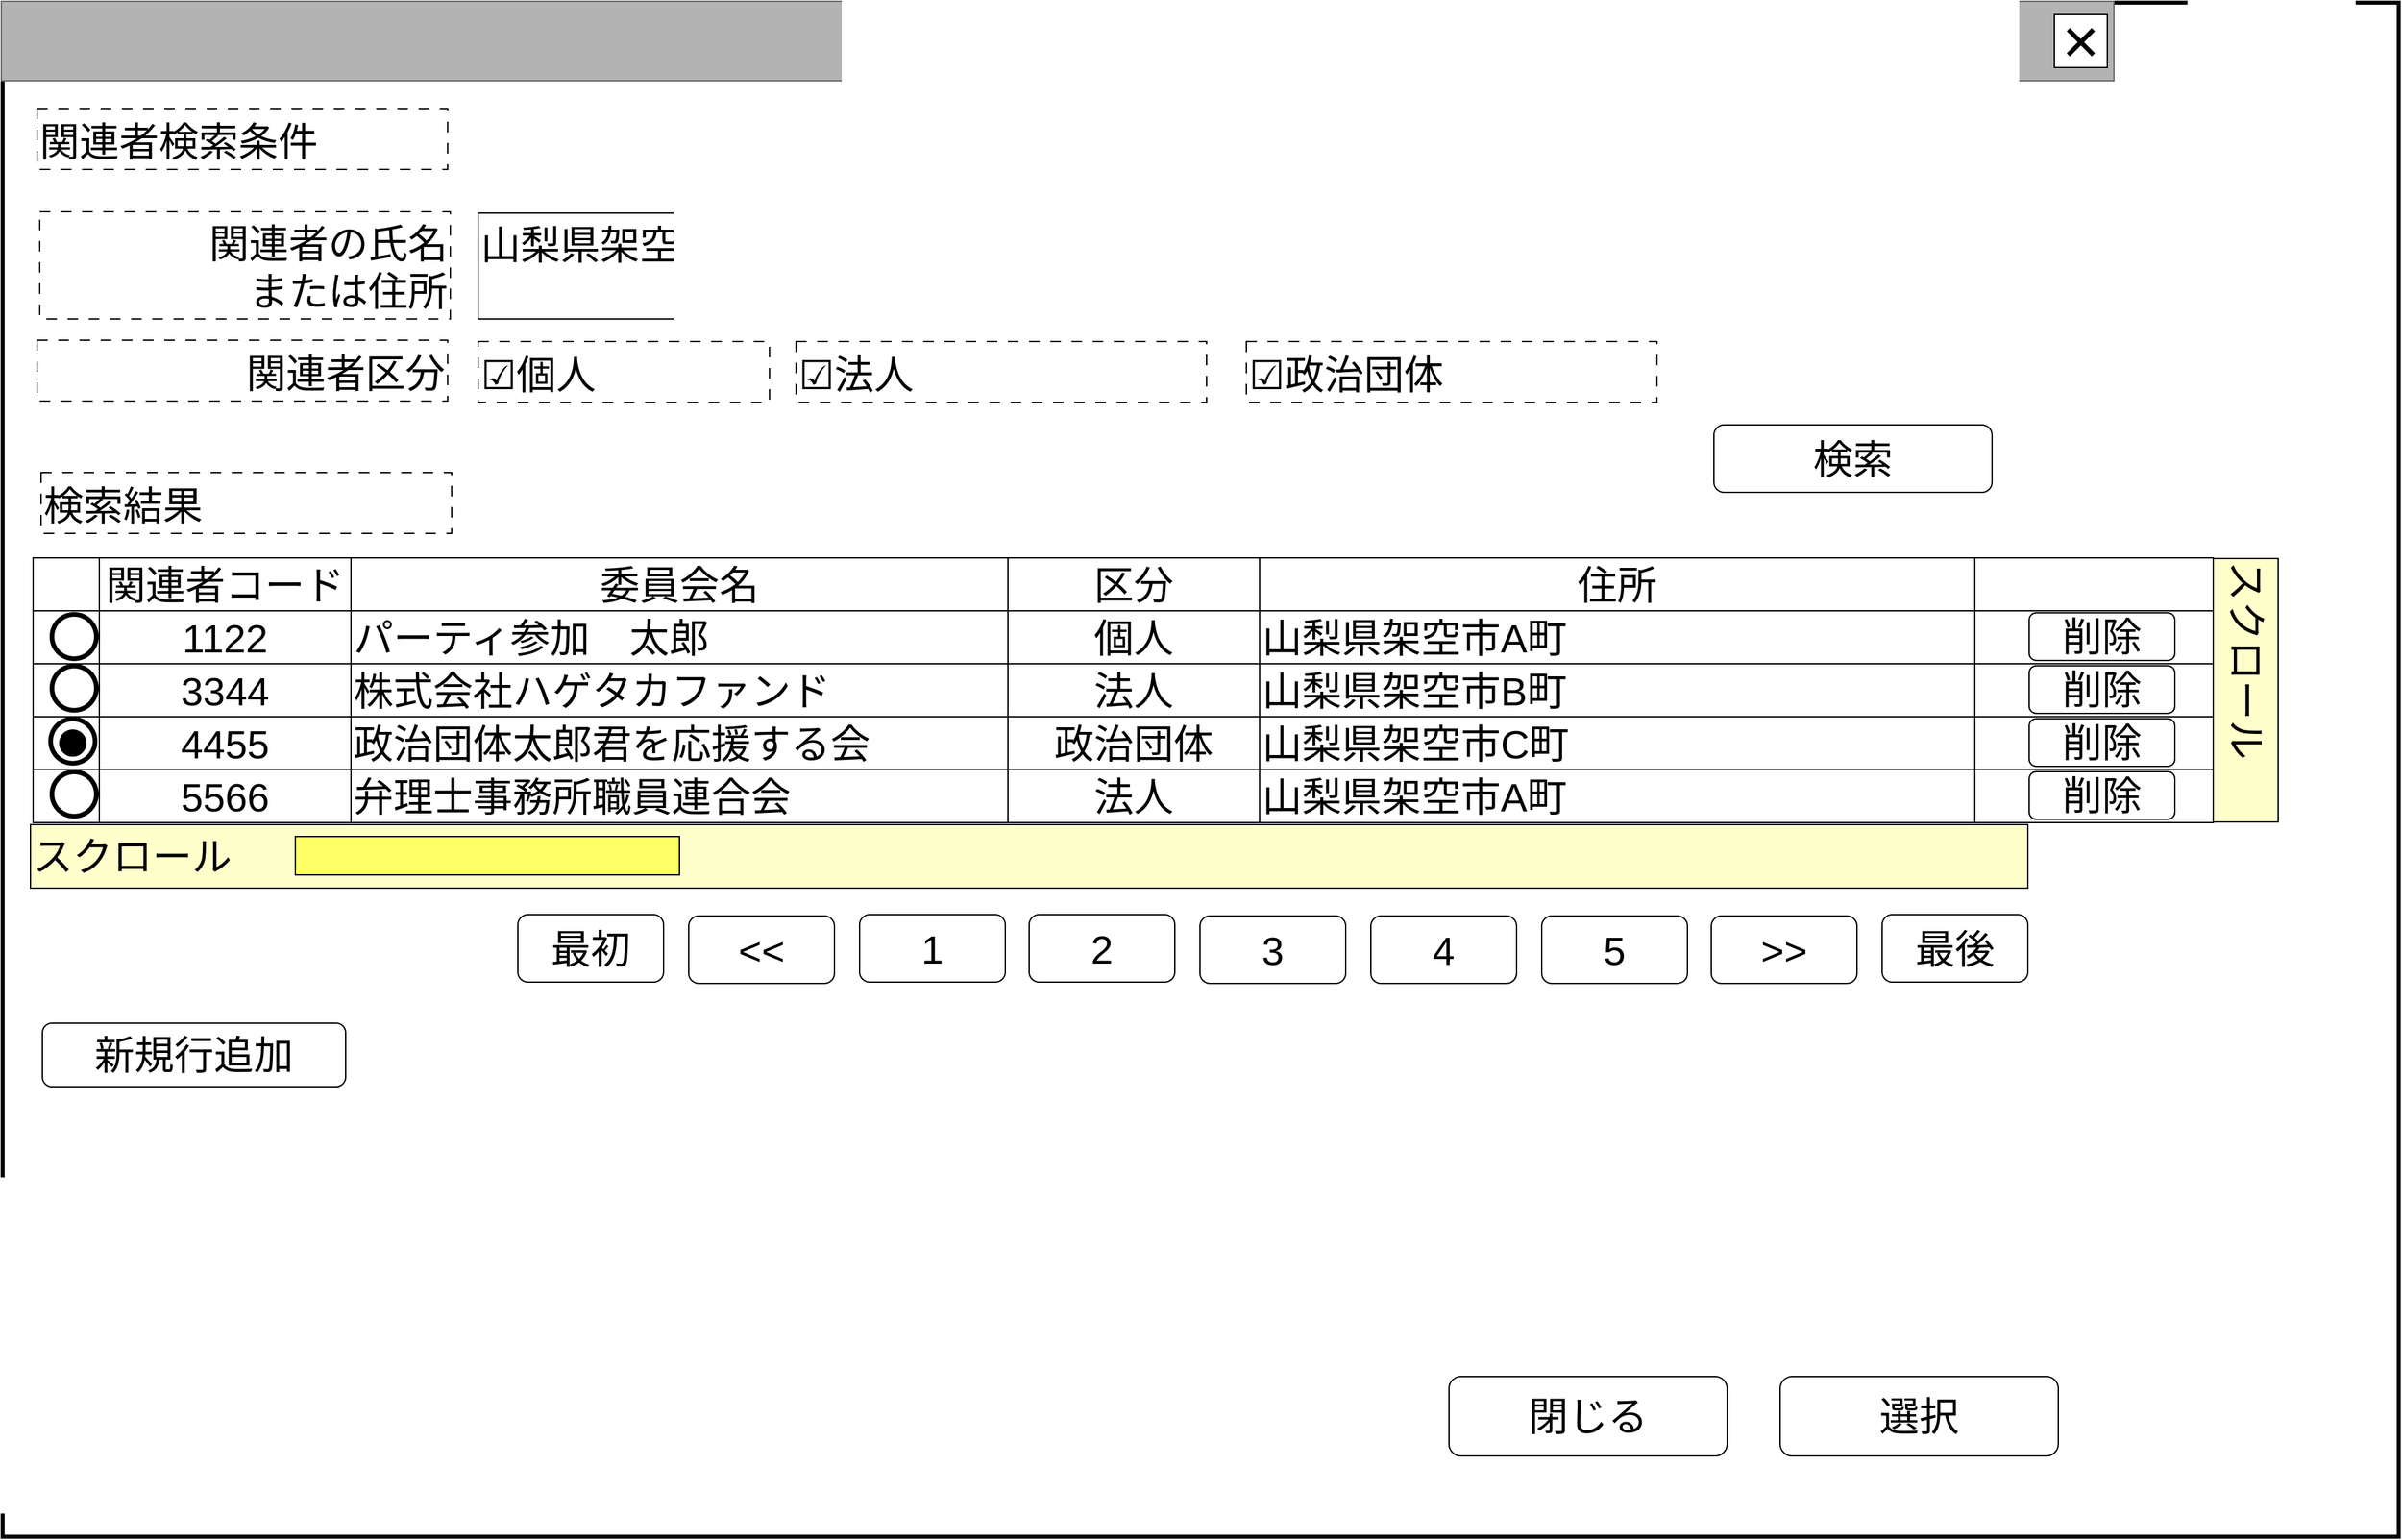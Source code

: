 <mxfile version="24.2.5" type="device">
  <diagram name="ページ1" id="LE8fIzdrHe0wcv1LTvfw">
    <mxGraphModel dx="2887" dy="1727" grid="1" gridSize="10" guides="1" tooltips="1" connect="1" arrows="1" fold="1" page="1" pageScale="1" pageWidth="1600" pageHeight="1200" math="0" shadow="0">
      <root>
        <mxCell id="0" />
        <mxCell id="cFaB45KztUIKXS-_cTrr-4" value="背景" style="locked=1;" parent="0" visible="0" />
        <mxCell id="cFaB45KztUIKXS-_cTrr-5" value="" style="rounded=0;whiteSpace=wrap;html=1;strokeWidth=3;" parent="cFaB45KztUIKXS-_cTrr-4" vertex="1">
          <mxGeometry x="1" y="1" width="1595" height="1180" as="geometry" />
        </mxCell>
        <mxCell id="cFaB45KztUIKXS-_cTrr-6" value="" style="rounded=0;whiteSpace=wrap;html=1;fillColor=#B3B3B3;fontColor=#333333;strokeColor=#666666;" parent="cFaB45KztUIKXS-_cTrr-4" vertex="1">
          <mxGeometry width="1595" height="60" as="geometry" />
        </mxCell>
        <mxCell id="cFaB45KztUIKXS-_cTrr-7" value="&lt;font style=&quot;font-size: 48px;&quot;&gt;×&lt;/font&gt;" style="rounded=0;whiteSpace=wrap;html=1;" parent="cFaB45KztUIKXS-_cTrr-4" vertex="1">
          <mxGeometry x="1550" y="10" width="40" height="40" as="geometry" />
        </mxCell>
        <mxCell id="cFaB45KztUIKXS-_cTrr-8" value="" style="rounded=0;whiteSpace=wrap;html=1;" parent="cFaB45KztUIKXS-_cTrr-4" vertex="1">
          <mxGeometry x="830" y="670" width="120" height="60" as="geometry" />
        </mxCell>
        <mxCell id="cFaB45KztUIKXS-_cTrr-9" value="ウインドウ" style="locked=1;" parent="0" />
        <mxCell id="cFaB45KztUIKXS-_cTrr-10" value="" style="rounded=0;whiteSpace=wrap;html=1;strokeWidth=3;" parent="cFaB45KztUIKXS-_cTrr-9" vertex="1">
          <mxGeometry x="1" y="1" width="1809" height="1159" as="geometry" />
        </mxCell>
        <mxCell id="cFaB45KztUIKXS-_cTrr-11" value="" style="rounded=0;whiteSpace=wrap;html=1;fillColor=#B3B3B3;fontColor=#333333;strokeColor=#666666;" parent="cFaB45KztUIKXS-_cTrr-9" vertex="1">
          <mxGeometry width="1595" height="60" as="geometry" />
        </mxCell>
        <mxCell id="cFaB45KztUIKXS-_cTrr-12" value="&lt;font style=&quot;font-size: 48px;&quot;&gt;×&lt;/font&gt;" style="rounded=0;whiteSpace=wrap;html=1;" parent="cFaB45KztUIKXS-_cTrr-9" vertex="1">
          <mxGeometry x="1550" y="10" width="40" height="40" as="geometry" />
        </mxCell>
        <mxCell id="cFaB45KztUIKXS-_cTrr-14" value="名称未設定レイヤ" style="" parent="0" />
        <mxCell id="kxWkAaZomFuKM2yIZcbC-109" value="&lt;font style=&quot;font-size: 30px;&quot;&gt;山梨県架空市&lt;/font&gt;&lt;span style=&quot;font-size: 30px;&quot;&gt;&lt;br&gt;&lt;/span&gt;" style="rounded=0;whiteSpace=wrap;html=1;align=left;verticalAlign=top;" parent="cFaB45KztUIKXS-_cTrr-14" vertex="1">
          <mxGeometry x="360" y="160" width="650" height="80" as="geometry" />
        </mxCell>
        <mxCell id="kxWkAaZomFuKM2yIZcbC-110" value="&lt;span style=&quot;font-size: 30px;&quot;&gt;検索結果&lt;/span&gt;" style="rounded=0;whiteSpace=wrap;html=1;align=left;dashed=1;dashPattern=8 8;verticalAlign=bottom;" parent="cFaB45KztUIKXS-_cTrr-14" vertex="1">
          <mxGeometry x="30" y="356" width="310" height="46" as="geometry" />
        </mxCell>
        <mxCell id="5l2hKBXCzOEWmYN1dR5e-3" value="&lt;span style=&quot;font-size: 30px;&quot;&gt;検索&lt;/span&gt;" style="rounded=1;whiteSpace=wrap;html=1;" parent="cFaB45KztUIKXS-_cTrr-14" vertex="1">
          <mxGeometry x="1293" y="320" width="210" height="51" as="geometry" />
        </mxCell>
        <mxCell id="cdmeLEnnqN9o7mxTk7t2-22" value="&lt;span style=&quot;font-size: 30px;&quot;&gt;関連者の氏名&lt;/span&gt;&lt;div&gt;&lt;span style=&quot;font-size: 30px;&quot;&gt;または住所&lt;/span&gt;&lt;/div&gt;" style="rounded=0;whiteSpace=wrap;html=1;align=right;dashed=1;dashPattern=8 8;verticalAlign=bottom;" parent="cFaB45KztUIKXS-_cTrr-14" vertex="1">
          <mxGeometry x="29" y="159" width="310" height="81" as="geometry" />
        </mxCell>
        <mxCell id="cdmeLEnnqN9o7mxTk7t2-26" value="&lt;span style=&quot;font-size: 30px;&quot;&gt;最初&lt;/span&gt;" style="rounded=1;whiteSpace=wrap;html=1;" parent="cFaB45KztUIKXS-_cTrr-14" vertex="1">
          <mxGeometry x="390" y="690" width="110" height="51" as="geometry" />
        </mxCell>
        <mxCell id="cdmeLEnnqN9o7mxTk7t2-27" value="&lt;span style=&quot;font-size: 30px;&quot;&gt;最後&lt;/span&gt;" style="rounded=1;whiteSpace=wrap;html=1;" parent="cFaB45KztUIKXS-_cTrr-14" vertex="1">
          <mxGeometry x="1420" y="690" width="110" height="51" as="geometry" />
        </mxCell>
        <mxCell id="cdmeLEnnqN9o7mxTk7t2-28" value="&lt;span style=&quot;font-size: 30px;&quot;&gt;1&lt;/span&gt;" style="rounded=1;whiteSpace=wrap;html=1;" parent="cFaB45KztUIKXS-_cTrr-14" vertex="1">
          <mxGeometry x="648" y="690" width="110" height="51" as="geometry" />
        </mxCell>
        <mxCell id="cdmeLEnnqN9o7mxTk7t2-29" value="&lt;span style=&quot;font-size: 30px;&quot;&gt;2&lt;/span&gt;" style="rounded=1;whiteSpace=wrap;html=1;" parent="cFaB45KztUIKXS-_cTrr-14" vertex="1">
          <mxGeometry x="776" y="690" width="110" height="51" as="geometry" />
        </mxCell>
        <mxCell id="cdmeLEnnqN9o7mxTk7t2-30" value="&lt;span style=&quot;font-size: 30px;&quot;&gt;3&lt;/span&gt;" style="rounded=1;whiteSpace=wrap;html=1;" parent="cFaB45KztUIKXS-_cTrr-14" vertex="1">
          <mxGeometry x="905" y="691" width="110" height="51" as="geometry" />
        </mxCell>
        <mxCell id="cdmeLEnnqN9o7mxTk7t2-31" value="&lt;span style=&quot;font-size: 30px;&quot;&gt;4&lt;/span&gt;" style="rounded=1;whiteSpace=wrap;html=1;" parent="cFaB45KztUIKXS-_cTrr-14" vertex="1">
          <mxGeometry x="1034" y="691" width="110" height="51" as="geometry" />
        </mxCell>
        <mxCell id="cdmeLEnnqN9o7mxTk7t2-32" value="&lt;span style=&quot;font-size: 30px;&quot;&gt;5&lt;/span&gt;" style="rounded=1;whiteSpace=wrap;html=1;" parent="cFaB45KztUIKXS-_cTrr-14" vertex="1">
          <mxGeometry x="1163" y="691" width="110" height="51" as="geometry" />
        </mxCell>
        <mxCell id="cdmeLEnnqN9o7mxTk7t2-35" value="&lt;span style=&quot;font-size: 30px;&quot;&gt;&amp;gt;&amp;gt;&lt;/span&gt;" style="rounded=1;whiteSpace=wrap;html=1;" parent="cFaB45KztUIKXS-_cTrr-14" vertex="1">
          <mxGeometry x="1291" y="691" width="110" height="51" as="geometry" />
        </mxCell>
        <mxCell id="cdmeLEnnqN9o7mxTk7t2-36" value="&lt;span style=&quot;font-size: 30px;&quot;&gt;&amp;lt;&amp;lt;&lt;/span&gt;" style="rounded=1;whiteSpace=wrap;html=1;" parent="cFaB45KztUIKXS-_cTrr-14" vertex="1">
          <mxGeometry x="519" y="691" width="110" height="51" as="geometry" />
        </mxCell>
        <mxCell id="cdmeLEnnqN9o7mxTk7t2-40" value="&lt;div style=&quot;&quot;&gt;&lt;font style=&quot;font-size: 30px;&quot;&gt;スクロール&lt;/font&gt;&lt;/div&gt;" style="rounded=0;whiteSpace=wrap;html=1;align=left;verticalAlign=top;fillColor=#FFFFCC;rotation=90;" parent="cFaB45KztUIKXS-_cTrr-14" vertex="1">
          <mxGeometry x="1595" y="496" width="199" height="49" as="geometry" />
        </mxCell>
        <mxCell id="glqgW6hR8bMLOD4vA2c3-0" value="" style="shape=table;startSize=0;container=1;collapsible=0;childLayout=tableLayout;fontSize=16;" parent="cFaB45KztUIKXS-_cTrr-14" vertex="1">
          <mxGeometry x="24" y="420.5" width="1646" height="200" as="geometry" />
        </mxCell>
        <mxCell id="glqgW6hR8bMLOD4vA2c3-1" value="" style="shape=tableRow;horizontal=0;startSize=0;swimlaneHead=0;swimlaneBody=0;strokeColor=inherit;top=0;left=0;bottom=0;right=0;collapsible=0;dropTarget=0;fillColor=none;points=[[0,0.5],[1,0.5]];portConstraint=eastwest;fontSize=16;" parent="glqgW6hR8bMLOD4vA2c3-0" vertex="1">
          <mxGeometry width="1646" height="40" as="geometry" />
        </mxCell>
        <mxCell id="glqgW6hR8bMLOD4vA2c3-2" value="" style="shape=partialRectangle;html=1;whiteSpace=wrap;connectable=0;strokeColor=inherit;overflow=hidden;fillColor=none;top=0;left=0;bottom=0;right=0;pointerEvents=1;fontSize=16;" parent="glqgW6hR8bMLOD4vA2c3-1" vertex="1">
          <mxGeometry width="50" height="40" as="geometry">
            <mxRectangle width="50" height="40" as="alternateBounds" />
          </mxGeometry>
        </mxCell>
        <mxCell id="glqgW6hR8bMLOD4vA2c3-3" value="&lt;font style=&quot;font-size: 30px;&quot;&gt;関連者コード&lt;/font&gt;" style="shape=partialRectangle;html=1;whiteSpace=wrap;connectable=0;strokeColor=inherit;overflow=hidden;fillColor=none;top=0;left=0;bottom=0;right=0;pointerEvents=1;fontSize=16;" parent="glqgW6hR8bMLOD4vA2c3-1" vertex="1">
          <mxGeometry x="50" width="190" height="40" as="geometry">
            <mxRectangle width="190" height="40" as="alternateBounds" />
          </mxGeometry>
        </mxCell>
        <mxCell id="glqgW6hR8bMLOD4vA2c3-4" value="&lt;font style=&quot;font-size: 30px;&quot;&gt;委員会名&lt;/font&gt;" style="shape=partialRectangle;html=1;whiteSpace=wrap;connectable=0;strokeColor=inherit;overflow=hidden;fillColor=none;top=0;left=0;bottom=0;right=0;pointerEvents=1;fontSize=16;" parent="glqgW6hR8bMLOD4vA2c3-1" vertex="1">
          <mxGeometry x="240" width="496" height="40" as="geometry">
            <mxRectangle width="496" height="40" as="alternateBounds" />
          </mxGeometry>
        </mxCell>
        <mxCell id="glqgW6hR8bMLOD4vA2c3-5" value="&lt;font style=&quot;font-size: 30px;&quot;&gt;区分&lt;/font&gt;" style="shape=partialRectangle;html=1;whiteSpace=wrap;connectable=0;strokeColor=inherit;overflow=hidden;fillColor=none;top=0;left=0;bottom=0;right=0;pointerEvents=1;fontSize=16;" parent="glqgW6hR8bMLOD4vA2c3-1" vertex="1">
          <mxGeometry x="736" width="190" height="40" as="geometry">
            <mxRectangle width="190" height="40" as="alternateBounds" />
          </mxGeometry>
        </mxCell>
        <mxCell id="glqgW6hR8bMLOD4vA2c3-6" value="&lt;font style=&quot;font-size: 30px;&quot;&gt;住所&lt;/font&gt;" style="shape=partialRectangle;html=1;whiteSpace=wrap;connectable=0;strokeColor=inherit;overflow=hidden;fillColor=none;top=0;left=0;bottom=0;right=0;pointerEvents=1;fontSize=16;" parent="glqgW6hR8bMLOD4vA2c3-1" vertex="1">
          <mxGeometry x="926" width="540" height="40" as="geometry">
            <mxRectangle width="540" height="40" as="alternateBounds" />
          </mxGeometry>
        </mxCell>
        <mxCell id="8l6O20Y71TvZehSKJthj-0" style="shape=partialRectangle;html=1;whiteSpace=wrap;connectable=0;strokeColor=inherit;overflow=hidden;fillColor=none;top=0;left=0;bottom=0;right=0;pointerEvents=1;fontSize=16;" parent="glqgW6hR8bMLOD4vA2c3-1" vertex="1">
          <mxGeometry x="1466" width="180" height="40" as="geometry">
            <mxRectangle width="180" height="40" as="alternateBounds" />
          </mxGeometry>
        </mxCell>
        <mxCell id="glqgW6hR8bMLOD4vA2c3-7" value="" style="shape=tableRow;horizontal=0;startSize=0;swimlaneHead=0;swimlaneBody=0;strokeColor=inherit;top=0;left=0;bottom=0;right=0;collapsible=0;dropTarget=0;fillColor=none;points=[[0,0.5],[1,0.5]];portConstraint=eastwest;fontSize=16;" parent="glqgW6hR8bMLOD4vA2c3-0" vertex="1">
          <mxGeometry y="40" width="1646" height="40" as="geometry" />
        </mxCell>
        <mxCell id="glqgW6hR8bMLOD4vA2c3-8" value="" style="shape=partialRectangle;html=1;whiteSpace=wrap;connectable=0;strokeColor=inherit;overflow=hidden;fillColor=none;top=0;left=0;bottom=0;right=0;pointerEvents=1;fontSize=16;" parent="glqgW6hR8bMLOD4vA2c3-7" vertex="1">
          <mxGeometry width="50" height="40" as="geometry">
            <mxRectangle width="50" height="40" as="alternateBounds" />
          </mxGeometry>
        </mxCell>
        <mxCell id="glqgW6hR8bMLOD4vA2c3-9" value="&lt;font style=&quot;font-size: 30px;&quot;&gt;1122&lt;/font&gt;" style="shape=partialRectangle;html=1;whiteSpace=wrap;connectable=0;strokeColor=inherit;overflow=hidden;fillColor=none;top=0;left=0;bottom=0;right=0;pointerEvents=1;fontSize=16;" parent="glqgW6hR8bMLOD4vA2c3-7" vertex="1">
          <mxGeometry x="50" width="190" height="40" as="geometry">
            <mxRectangle width="190" height="40" as="alternateBounds" />
          </mxGeometry>
        </mxCell>
        <mxCell id="glqgW6hR8bMLOD4vA2c3-10" value="&lt;span style=&quot;font-size: 30px;&quot;&gt;パーティ参加　太郎&lt;/span&gt;" style="shape=partialRectangle;html=1;whiteSpace=wrap;connectable=0;strokeColor=inherit;overflow=hidden;fillColor=none;top=0;left=0;bottom=0;right=0;pointerEvents=1;fontSize=16;align=left;" parent="glqgW6hR8bMLOD4vA2c3-7" vertex="1">
          <mxGeometry x="240" width="496" height="40" as="geometry">
            <mxRectangle width="496" height="40" as="alternateBounds" />
          </mxGeometry>
        </mxCell>
        <mxCell id="glqgW6hR8bMLOD4vA2c3-11" value="&lt;font style=&quot;font-size: 30px;&quot;&gt;個人&lt;/font&gt;" style="shape=partialRectangle;html=1;whiteSpace=wrap;connectable=0;strokeColor=inherit;overflow=hidden;fillColor=none;top=0;left=0;bottom=0;right=0;pointerEvents=1;fontSize=16;" parent="glqgW6hR8bMLOD4vA2c3-7" vertex="1">
          <mxGeometry x="736" width="190" height="40" as="geometry">
            <mxRectangle width="190" height="40" as="alternateBounds" />
          </mxGeometry>
        </mxCell>
        <mxCell id="glqgW6hR8bMLOD4vA2c3-12" value="&lt;font style=&quot;font-size: 30px;&quot;&gt;山梨県架空市A町&lt;/font&gt;" style="shape=partialRectangle;html=1;whiteSpace=wrap;connectable=0;strokeColor=inherit;overflow=hidden;fillColor=none;top=0;left=0;bottom=0;right=0;pointerEvents=1;fontSize=16;align=left;" parent="glqgW6hR8bMLOD4vA2c3-7" vertex="1">
          <mxGeometry x="926" width="540" height="40" as="geometry">
            <mxRectangle width="540" height="40" as="alternateBounds" />
          </mxGeometry>
        </mxCell>
        <mxCell id="8l6O20Y71TvZehSKJthj-1" style="shape=partialRectangle;html=1;whiteSpace=wrap;connectable=0;strokeColor=inherit;overflow=hidden;fillColor=none;top=0;left=0;bottom=0;right=0;pointerEvents=1;fontSize=16;align=left;" parent="glqgW6hR8bMLOD4vA2c3-7" vertex="1">
          <mxGeometry x="1466" width="180" height="40" as="geometry">
            <mxRectangle width="180" height="40" as="alternateBounds" />
          </mxGeometry>
        </mxCell>
        <mxCell id="glqgW6hR8bMLOD4vA2c3-13" value="" style="shape=tableRow;horizontal=0;startSize=0;swimlaneHead=0;swimlaneBody=0;strokeColor=inherit;top=0;left=0;bottom=0;right=0;collapsible=0;dropTarget=0;fillColor=none;points=[[0,0.5],[1,0.5]];portConstraint=eastwest;fontSize=16;align=left;" parent="glqgW6hR8bMLOD4vA2c3-0" vertex="1">
          <mxGeometry y="80" width="1646" height="40" as="geometry" />
        </mxCell>
        <mxCell id="glqgW6hR8bMLOD4vA2c3-14" value="" style="shape=partialRectangle;html=1;whiteSpace=wrap;connectable=0;strokeColor=inherit;overflow=hidden;fillColor=none;top=0;left=0;bottom=0;right=0;pointerEvents=1;fontSize=16;" parent="glqgW6hR8bMLOD4vA2c3-13" vertex="1">
          <mxGeometry width="50" height="40" as="geometry">
            <mxRectangle width="50" height="40" as="alternateBounds" />
          </mxGeometry>
        </mxCell>
        <mxCell id="glqgW6hR8bMLOD4vA2c3-15" value="&lt;font style=&quot;font-size: 30px;&quot;&gt;3344&lt;/font&gt;" style="shape=partialRectangle;html=1;whiteSpace=wrap;connectable=0;strokeColor=inherit;overflow=hidden;fillColor=none;top=0;left=0;bottom=0;right=0;pointerEvents=1;fontSize=16;" parent="glqgW6hR8bMLOD4vA2c3-13" vertex="1">
          <mxGeometry x="50" width="190" height="40" as="geometry">
            <mxRectangle width="190" height="40" as="alternateBounds" />
          </mxGeometry>
        </mxCell>
        <mxCell id="glqgW6hR8bMLOD4vA2c3-16" value="&lt;font style=&quot;font-size: 30px;&quot;&gt;株式会社ハゲタカファンド&lt;br&gt;&lt;/font&gt;" style="shape=partialRectangle;html=1;whiteSpace=wrap;connectable=0;strokeColor=inherit;overflow=hidden;fillColor=none;top=0;left=0;bottom=0;right=0;pointerEvents=1;fontSize=16;align=left;" parent="glqgW6hR8bMLOD4vA2c3-13" vertex="1">
          <mxGeometry x="240" width="496" height="40" as="geometry">
            <mxRectangle width="496" height="40" as="alternateBounds" />
          </mxGeometry>
        </mxCell>
        <mxCell id="glqgW6hR8bMLOD4vA2c3-17" value="&lt;font style=&quot;font-size: 30px;&quot;&gt;法人&lt;/font&gt;" style="shape=partialRectangle;html=1;whiteSpace=wrap;connectable=0;strokeColor=inherit;overflow=hidden;fillColor=none;top=0;left=0;bottom=0;right=0;pointerEvents=1;fontSize=16;" parent="glqgW6hR8bMLOD4vA2c3-13" vertex="1">
          <mxGeometry x="736" width="190" height="40" as="geometry">
            <mxRectangle width="190" height="40" as="alternateBounds" />
          </mxGeometry>
        </mxCell>
        <mxCell id="glqgW6hR8bMLOD4vA2c3-18" value="&lt;span style=&quot;font-size: 30px;&quot;&gt;山梨県架空市B町&lt;/span&gt;" style="shape=partialRectangle;html=1;whiteSpace=wrap;connectable=0;strokeColor=inherit;overflow=hidden;fillColor=none;top=0;left=0;bottom=0;right=0;pointerEvents=1;fontSize=16;align=left;" parent="glqgW6hR8bMLOD4vA2c3-13" vertex="1">
          <mxGeometry x="926" width="540" height="40" as="geometry">
            <mxRectangle width="540" height="40" as="alternateBounds" />
          </mxGeometry>
        </mxCell>
        <mxCell id="8l6O20Y71TvZehSKJthj-2" style="shape=partialRectangle;html=1;whiteSpace=wrap;connectable=0;strokeColor=inherit;overflow=hidden;fillColor=none;top=0;left=0;bottom=0;right=0;pointerEvents=1;fontSize=16;align=left;" parent="glqgW6hR8bMLOD4vA2c3-13" vertex="1">
          <mxGeometry x="1466" width="180" height="40" as="geometry">
            <mxRectangle width="180" height="40" as="alternateBounds" />
          </mxGeometry>
        </mxCell>
        <mxCell id="glqgW6hR8bMLOD4vA2c3-19" style="shape=tableRow;horizontal=0;startSize=0;swimlaneHead=0;swimlaneBody=0;strokeColor=inherit;top=0;left=0;bottom=0;right=0;collapsible=0;dropTarget=0;fillColor=none;points=[[0,0.5],[1,0.5]];portConstraint=eastwest;fontSize=16;" parent="glqgW6hR8bMLOD4vA2c3-0" vertex="1">
          <mxGeometry y="120" width="1646" height="40" as="geometry" />
        </mxCell>
        <mxCell id="glqgW6hR8bMLOD4vA2c3-20" style="shape=partialRectangle;html=1;whiteSpace=wrap;connectable=0;strokeColor=inherit;overflow=hidden;fillColor=none;top=0;left=0;bottom=0;right=0;pointerEvents=1;fontSize=16;" parent="glqgW6hR8bMLOD4vA2c3-19" vertex="1">
          <mxGeometry width="50" height="40" as="geometry">
            <mxRectangle width="50" height="40" as="alternateBounds" />
          </mxGeometry>
        </mxCell>
        <mxCell id="glqgW6hR8bMLOD4vA2c3-21" value="&lt;font style=&quot;font-size: 30px;&quot;&gt;4455&lt;/font&gt;" style="shape=partialRectangle;html=1;whiteSpace=wrap;connectable=0;strokeColor=inherit;overflow=hidden;fillColor=none;top=0;left=0;bottom=0;right=0;pointerEvents=1;fontSize=16;" parent="glqgW6hR8bMLOD4vA2c3-19" vertex="1">
          <mxGeometry x="50" width="190" height="40" as="geometry">
            <mxRectangle width="190" height="40" as="alternateBounds" />
          </mxGeometry>
        </mxCell>
        <mxCell id="glqgW6hR8bMLOD4vA2c3-22" value="&lt;font style=&quot;font-size: 30px;&quot;&gt;政治団体太郎君を応援する会&lt;br&gt;&lt;/font&gt;" style="shape=partialRectangle;html=1;whiteSpace=wrap;connectable=0;strokeColor=inherit;overflow=hidden;fillColor=none;top=0;left=0;bottom=0;right=0;pointerEvents=1;fontSize=16;align=left;" parent="glqgW6hR8bMLOD4vA2c3-19" vertex="1">
          <mxGeometry x="240" width="496" height="40" as="geometry">
            <mxRectangle width="496" height="40" as="alternateBounds" />
          </mxGeometry>
        </mxCell>
        <mxCell id="glqgW6hR8bMLOD4vA2c3-23" value="&lt;span style=&quot;font-size: 30px;&quot;&gt;政治団体&lt;/span&gt;" style="shape=partialRectangle;html=1;whiteSpace=wrap;connectable=0;strokeColor=inherit;overflow=hidden;fillColor=none;top=0;left=0;bottom=0;right=0;pointerEvents=1;fontSize=16;" parent="glqgW6hR8bMLOD4vA2c3-19" vertex="1">
          <mxGeometry x="736" width="190" height="40" as="geometry">
            <mxRectangle width="190" height="40" as="alternateBounds" />
          </mxGeometry>
        </mxCell>
        <mxCell id="glqgW6hR8bMLOD4vA2c3-24" value="&lt;span style=&quot;font-size: 30px;&quot;&gt;山梨県架空市C町&lt;/span&gt;" style="shape=partialRectangle;html=1;whiteSpace=wrap;connectable=0;strokeColor=inherit;overflow=hidden;fillColor=none;top=0;left=0;bottom=0;right=0;pointerEvents=1;fontSize=16;align=left;" parent="glqgW6hR8bMLOD4vA2c3-19" vertex="1">
          <mxGeometry x="926" width="540" height="40" as="geometry">
            <mxRectangle width="540" height="40" as="alternateBounds" />
          </mxGeometry>
        </mxCell>
        <mxCell id="8l6O20Y71TvZehSKJthj-3" style="shape=partialRectangle;html=1;whiteSpace=wrap;connectable=0;strokeColor=inherit;overflow=hidden;fillColor=none;top=0;left=0;bottom=0;right=0;pointerEvents=1;fontSize=16;align=left;" parent="glqgW6hR8bMLOD4vA2c3-19" vertex="1">
          <mxGeometry x="1466" width="180" height="40" as="geometry">
            <mxRectangle width="180" height="40" as="alternateBounds" />
          </mxGeometry>
        </mxCell>
        <mxCell id="glqgW6hR8bMLOD4vA2c3-25" style="shape=tableRow;horizontal=0;startSize=0;swimlaneHead=0;swimlaneBody=0;strokeColor=inherit;top=0;left=0;bottom=0;right=0;collapsible=0;dropTarget=0;fillColor=none;points=[[0,0.5],[1,0.5]];portConstraint=eastwest;fontSize=16;" parent="glqgW6hR8bMLOD4vA2c3-0" vertex="1">
          <mxGeometry y="160" width="1646" height="40" as="geometry" />
        </mxCell>
        <mxCell id="glqgW6hR8bMLOD4vA2c3-26" style="shape=partialRectangle;html=1;whiteSpace=wrap;connectable=0;strokeColor=inherit;overflow=hidden;fillColor=none;top=0;left=0;bottom=0;right=0;pointerEvents=1;fontSize=16;" parent="glqgW6hR8bMLOD4vA2c3-25" vertex="1">
          <mxGeometry width="50" height="40" as="geometry">
            <mxRectangle width="50" height="40" as="alternateBounds" />
          </mxGeometry>
        </mxCell>
        <mxCell id="glqgW6hR8bMLOD4vA2c3-27" value="&lt;font style=&quot;font-size: 30px;&quot;&gt;5566&lt;/font&gt;" style="shape=partialRectangle;html=1;whiteSpace=wrap;connectable=0;strokeColor=inherit;overflow=hidden;fillColor=none;top=0;left=0;bottom=0;right=0;pointerEvents=1;fontSize=16;" parent="glqgW6hR8bMLOD4vA2c3-25" vertex="1">
          <mxGeometry x="50" width="190" height="40" as="geometry">
            <mxRectangle width="190" height="40" as="alternateBounds" />
          </mxGeometry>
        </mxCell>
        <mxCell id="glqgW6hR8bMLOD4vA2c3-28" value="&lt;font style=&quot;font-size: 30px;&quot;&gt;弁理士事務所職員連合会&lt;/font&gt;" style="shape=partialRectangle;html=1;whiteSpace=wrap;connectable=0;strokeColor=inherit;overflow=hidden;fillColor=none;top=0;left=0;bottom=0;right=0;pointerEvents=1;fontSize=16;align=left;" parent="glqgW6hR8bMLOD4vA2c3-25" vertex="1">
          <mxGeometry x="240" width="496" height="40" as="geometry">
            <mxRectangle width="496" height="40" as="alternateBounds" />
          </mxGeometry>
        </mxCell>
        <mxCell id="glqgW6hR8bMLOD4vA2c3-29" value="&lt;font style=&quot;font-size: 30px;&quot;&gt;法人&lt;/font&gt;" style="shape=partialRectangle;html=1;whiteSpace=wrap;connectable=0;strokeColor=inherit;overflow=hidden;fillColor=none;top=0;left=0;bottom=0;right=0;pointerEvents=1;fontSize=16;" parent="glqgW6hR8bMLOD4vA2c3-25" vertex="1">
          <mxGeometry x="736" width="190" height="40" as="geometry">
            <mxRectangle width="190" height="40" as="alternateBounds" />
          </mxGeometry>
        </mxCell>
        <mxCell id="glqgW6hR8bMLOD4vA2c3-30" value="&lt;div style=&quot;&quot;&gt;&lt;span style=&quot;font-size: 30px;&quot;&gt;山梨県架空市A町&lt;/span&gt;&lt;br&gt;&lt;/div&gt;" style="shape=partialRectangle;html=1;whiteSpace=wrap;connectable=0;strokeColor=inherit;overflow=hidden;fillColor=none;top=0;left=0;bottom=0;right=0;pointerEvents=1;fontSize=16;align=left;" parent="glqgW6hR8bMLOD4vA2c3-25" vertex="1">
          <mxGeometry x="926" width="540" height="40" as="geometry">
            <mxRectangle width="540" height="40" as="alternateBounds" />
          </mxGeometry>
        </mxCell>
        <mxCell id="8l6O20Y71TvZehSKJthj-4" style="shape=partialRectangle;html=1;whiteSpace=wrap;connectable=0;strokeColor=inherit;overflow=hidden;fillColor=none;top=0;left=0;bottom=0;right=0;pointerEvents=1;fontSize=16;align=left;" parent="glqgW6hR8bMLOD4vA2c3-25" vertex="1">
          <mxGeometry x="1466" width="180" height="40" as="geometry">
            <mxRectangle width="180" height="40" as="alternateBounds" />
          </mxGeometry>
        </mxCell>
        <mxCell id="glqgW6hR8bMLOD4vA2c3-37" value="&lt;font style=&quot;font-size: 84px;&quot;&gt;○&lt;/font&gt;" style="text;html=1;strokeColor=none;fillColor=none;align=center;verticalAlign=middle;whiteSpace=wrap;rounded=0;fontSize=60;" parent="cFaB45KztUIKXS-_cTrr-14" vertex="1">
          <mxGeometry x="25" y="461" width="60" height="30" as="geometry" />
        </mxCell>
        <mxCell id="glqgW6hR8bMLOD4vA2c3-38" value="&lt;font style=&quot;font-size: 84px;&quot;&gt;○&lt;/font&gt;" style="text;html=1;strokeColor=none;fillColor=none;align=center;verticalAlign=middle;whiteSpace=wrap;rounded=0;fontSize=60;" parent="cFaB45KztUIKXS-_cTrr-14" vertex="1">
          <mxGeometry x="25" y="500" width="60" height="30" as="geometry" />
        </mxCell>
        <mxCell id="glqgW6hR8bMLOD4vA2c3-39" value="&lt;font style=&quot;font-size: 84px;&quot;&gt;○&lt;/font&gt;" style="text;html=1;strokeColor=none;fillColor=none;align=center;verticalAlign=middle;whiteSpace=wrap;rounded=0;fontSize=60;" parent="cFaB45KztUIKXS-_cTrr-14" vertex="1">
          <mxGeometry x="24" y="540" width="60" height="30" as="geometry" />
        </mxCell>
        <mxCell id="glqgW6hR8bMLOD4vA2c3-40" value="&lt;font style=&quot;font-size: 48px;&quot;&gt;●&lt;/font&gt;" style="text;html=1;strokeColor=none;fillColor=none;align=center;verticalAlign=middle;whiteSpace=wrap;rounded=0;fontSize=48;" parent="cFaB45KztUIKXS-_cTrr-14" vertex="1">
          <mxGeometry x="24" y="542" width="60" height="30" as="geometry" />
        </mxCell>
        <mxCell id="glqgW6hR8bMLOD4vA2c3-41" value="&lt;font style=&quot;font-size: 84px;&quot;&gt;○&lt;/font&gt;" style="text;html=1;strokeColor=none;fillColor=none;align=center;verticalAlign=middle;whiteSpace=wrap;rounded=0;fontSize=60;" parent="cFaB45KztUIKXS-_cTrr-14" vertex="1">
          <mxGeometry x="25" y="580" width="60" height="30" as="geometry" />
        </mxCell>
        <mxCell id="glqgW6hR8bMLOD4vA2c3-43" value="&lt;span style=&quot;font-size: 30px;&quot;&gt;関連者区分&lt;/span&gt;" style="rounded=0;whiteSpace=wrap;html=1;align=right;dashed=1;dashPattern=8 8;verticalAlign=bottom;" parent="cFaB45KztUIKXS-_cTrr-14" vertex="1">
          <mxGeometry x="27" y="256" width="310" height="46" as="geometry" />
        </mxCell>
        <mxCell id="glqgW6hR8bMLOD4vA2c3-44" value="&lt;span style=&quot;font-size: 30px;&quot;&gt;☑個人&lt;/span&gt;" style="rounded=0;whiteSpace=wrap;html=1;align=left;dashed=1;dashPattern=8 8;verticalAlign=bottom;" parent="cFaB45KztUIKXS-_cTrr-14" vertex="1">
          <mxGeometry x="360" y="257" width="220" height="46" as="geometry" />
        </mxCell>
        <mxCell id="glqgW6hR8bMLOD4vA2c3-45" value="&lt;span style=&quot;font-size: 30px;&quot;&gt;☑法人&lt;/span&gt;" style="rounded=0;whiteSpace=wrap;html=1;align=left;dashed=1;dashPattern=8 8;verticalAlign=bottom;" parent="cFaB45KztUIKXS-_cTrr-14" vertex="1">
          <mxGeometry x="600" y="257" width="310" height="46" as="geometry" />
        </mxCell>
        <mxCell id="glqgW6hR8bMLOD4vA2c3-46" value="&lt;span style=&quot;font-size: 30px;&quot;&gt;☑政治団体&lt;/span&gt;" style="rounded=0;whiteSpace=wrap;html=1;align=left;dashed=1;dashPattern=8 8;verticalAlign=bottom;" parent="cFaB45KztUIKXS-_cTrr-14" vertex="1">
          <mxGeometry x="940" y="257" width="310" height="46" as="geometry" />
        </mxCell>
        <mxCell id="glqgW6hR8bMLOD4vA2c3-47" value="&lt;div style=&quot;&quot;&gt;&lt;font style=&quot;font-size: 30px;&quot;&gt;スクロール&lt;/font&gt;&lt;/div&gt;" style="rounded=0;whiteSpace=wrap;html=1;align=left;verticalAlign=top;fillColor=#FFFFCC;" parent="cFaB45KztUIKXS-_cTrr-14" vertex="1">
          <mxGeometry x="22" y="622" width="1508" height="48" as="geometry" />
        </mxCell>
        <mxCell id="glqgW6hR8bMLOD4vA2c3-48" value="&lt;div style=&quot;&quot;&gt;&lt;br&gt;&lt;/div&gt;" style="rounded=0;whiteSpace=wrap;html=1;align=left;verticalAlign=top;fillColor=#FFFF66;" parent="cFaB45KztUIKXS-_cTrr-14" vertex="1">
          <mxGeometry x="222" y="631" width="290" height="29" as="geometry" />
        </mxCell>
        <mxCell id="MmM4sdzbBg2WOu6LbQjL-0" value="&lt;span style=&quot;font-size: 30px;&quot;&gt;関連者検索条件&lt;/span&gt;" style="rounded=0;whiteSpace=wrap;html=1;align=left;dashed=1;dashPattern=8 8;verticalAlign=bottom;" parent="cFaB45KztUIKXS-_cTrr-14" vertex="1">
          <mxGeometry x="27" y="81" width="310" height="46" as="geometry" />
        </mxCell>
        <mxCell id="8l6O20Y71TvZehSKJthj-5" value="&lt;span style=&quot;font-size: 30px;&quot;&gt;削除&lt;/span&gt;" style="rounded=1;whiteSpace=wrap;html=1;" parent="cFaB45KztUIKXS-_cTrr-14" vertex="1">
          <mxGeometry x="1531" y="462" width="110" height="36" as="geometry" />
        </mxCell>
        <mxCell id="8l6O20Y71TvZehSKJthj-6" value="&lt;span style=&quot;font-size: 30px;&quot;&gt;削除&lt;/span&gt;" style="rounded=1;whiteSpace=wrap;html=1;" parent="cFaB45KztUIKXS-_cTrr-14" vertex="1">
          <mxGeometry x="1531" y="502" width="110" height="36" as="geometry" />
        </mxCell>
        <mxCell id="8l6O20Y71TvZehSKJthj-7" value="&lt;span style=&quot;font-size: 30px;&quot;&gt;削除&lt;/span&gt;" style="rounded=1;whiteSpace=wrap;html=1;" parent="cFaB45KztUIKXS-_cTrr-14" vertex="1">
          <mxGeometry x="1531" y="542" width="110" height="36" as="geometry" />
        </mxCell>
        <mxCell id="8l6O20Y71TvZehSKJthj-8" value="&lt;span style=&quot;font-size: 30px;&quot;&gt;削除&lt;/span&gt;" style="rounded=1;whiteSpace=wrap;html=1;" parent="cFaB45KztUIKXS-_cTrr-14" vertex="1">
          <mxGeometry x="1531" y="582" width="110" height="36" as="geometry" />
        </mxCell>
        <mxCell id="8l6O20Y71TvZehSKJthj-9" value="&lt;span style=&quot;font-size: 30px;&quot;&gt;新規行追加&lt;/span&gt;" style="rounded=1;whiteSpace=wrap;html=1;" parent="cFaB45KztUIKXS-_cTrr-14" vertex="1">
          <mxGeometry x="31" y="772" width="229" height="48" as="geometry" />
        </mxCell>
        <mxCell id="WSIaWkPDoHYXIvAh1NAJ-0" value="&lt;span style=&quot;font-size: 30px;&quot;&gt;選択&lt;/span&gt;" style="rounded=1;whiteSpace=wrap;html=1;" vertex="1" parent="cFaB45KztUIKXS-_cTrr-14">
          <mxGeometry x="1343" y="1039" width="210" height="60" as="geometry" />
        </mxCell>
        <mxCell id="WSIaWkPDoHYXIvAh1NAJ-1" value="&lt;span style=&quot;font-size: 30px;&quot;&gt;閉じる&lt;/span&gt;" style="rounded=1;whiteSpace=wrap;html=1;" vertex="1" parent="cFaB45KztUIKXS-_cTrr-14">
          <mxGeometry x="1093" y="1039" width="210" height="60" as="geometry" />
        </mxCell>
      </root>
    </mxGraphModel>
  </diagram>
</mxfile>
